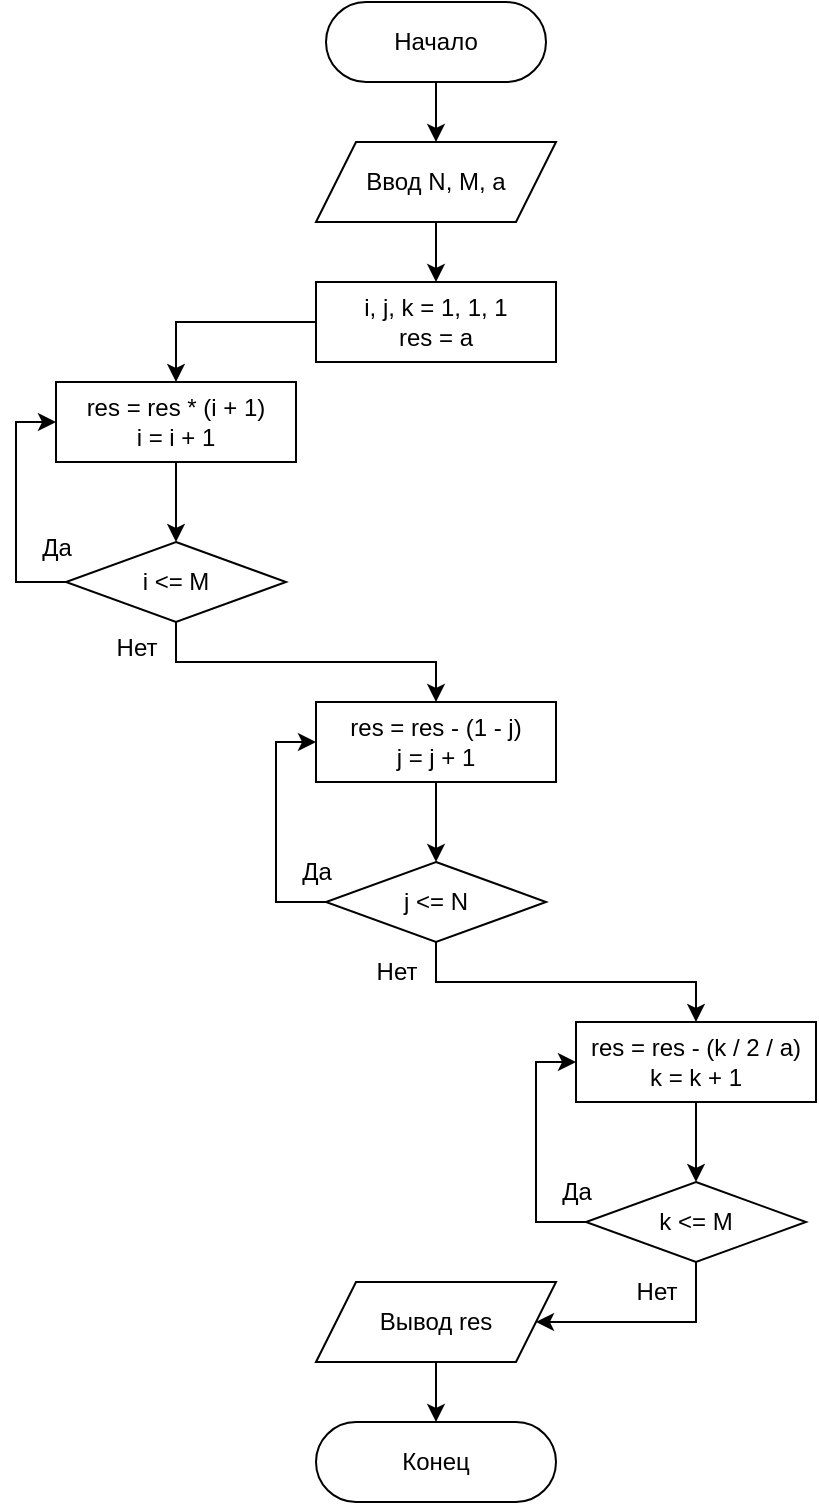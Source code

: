 <mxfile version="24.3.0" type="device">
  <diagram name="Страница — 1" id="fY1QoJU-OQZtq0JVKS2O">
    <mxGraphModel dx="1347" dy="858" grid="1" gridSize="10" guides="1" tooltips="1" connect="1" arrows="1" fold="1" page="1" pageScale="1" pageWidth="827" pageHeight="1169" math="0" shadow="0">
      <root>
        <mxCell id="0" />
        <mxCell id="1" parent="0" />
        <mxCell id="FCDDlftEFKD7IuRjlUL4-1" value="Начало" style="rounded=1;whiteSpace=wrap;html=1;arcSize=50;" parent="1" vertex="1">
          <mxGeometry x="345" y="210" width="110" height="40" as="geometry" />
        </mxCell>
        <mxCell id="FCDDlftEFKD7IuRjlUL4-2" value="Ввод N, M, a" style="shape=parallelogram;perimeter=parallelogramPerimeter;whiteSpace=wrap;html=1;fixedSize=1;" parent="1" vertex="1">
          <mxGeometry x="340" y="280" width="120" height="40" as="geometry" />
        </mxCell>
        <mxCell id="FCDDlftEFKD7IuRjlUL4-4" value="i &amp;lt;= M" style="rhombus;whiteSpace=wrap;html=1;" parent="1" vertex="1">
          <mxGeometry x="215" y="480" width="110" height="40" as="geometry" />
        </mxCell>
        <mxCell id="FCDDlftEFKD7IuRjlUL4-5" value="" style="endArrow=classic;html=1;rounded=0;exitX=0.5;exitY=1;exitDx=0;exitDy=0;entryX=0.5;entryY=0;entryDx=0;entryDy=0;" parent="1" source="FCDDlftEFKD7IuRjlUL4-7" target="FCDDlftEFKD7IuRjlUL4-4" edge="1">
          <mxGeometry width="50" height="50" relative="1" as="geometry">
            <mxPoint x="170" y="460" as="sourcePoint" />
            <mxPoint x="210" y="480" as="targetPoint" />
          </mxGeometry>
        </mxCell>
        <mxCell id="FCDDlftEFKD7IuRjlUL4-6" value="i, j, k = 1, 1, 1&lt;div&gt;res = a&lt;/div&gt;" style="rounded=0;whiteSpace=wrap;html=1;" parent="1" vertex="1">
          <mxGeometry x="340" y="350" width="120" height="40" as="geometry" />
        </mxCell>
        <mxCell id="FCDDlftEFKD7IuRjlUL4-7" value="res = res * (i + 1)&lt;div&gt;i = i + 1&lt;/div&gt;" style="rounded=0;whiteSpace=wrap;html=1;" parent="1" vertex="1">
          <mxGeometry x="210" y="400" width="120" height="40" as="geometry" />
        </mxCell>
        <mxCell id="FCDDlftEFKD7IuRjlUL4-10" value="" style="endArrow=classic;html=1;rounded=0;exitX=0;exitY=0.5;exitDx=0;exitDy=0;entryX=0;entryY=0.5;entryDx=0;entryDy=0;" parent="1" source="FCDDlftEFKD7IuRjlUL4-4" target="FCDDlftEFKD7IuRjlUL4-7" edge="1">
          <mxGeometry width="50" height="50" relative="1" as="geometry">
            <mxPoint x="150" y="540" as="sourcePoint" />
            <mxPoint x="210" y="420" as="targetPoint" />
            <Array as="points">
              <mxPoint x="190" y="500" />
              <mxPoint x="190" y="420" />
            </Array>
          </mxGeometry>
        </mxCell>
        <mxCell id="FCDDlftEFKD7IuRjlUL4-12" value="" style="endArrow=classic;html=1;rounded=0;exitX=0.5;exitY=1;exitDx=0;exitDy=0;entryX=0.5;entryY=0;entryDx=0;entryDy=0;" parent="1" source="FCDDlftEFKD7IuRjlUL4-1" target="FCDDlftEFKD7IuRjlUL4-2" edge="1">
          <mxGeometry width="50" height="50" relative="1" as="geometry">
            <mxPoint x="120" y="360" as="sourcePoint" />
            <mxPoint x="170" y="310" as="targetPoint" />
          </mxGeometry>
        </mxCell>
        <mxCell id="FCDDlftEFKD7IuRjlUL4-13" value="" style="endArrow=classic;html=1;rounded=0;exitX=0.5;exitY=1;exitDx=0;exitDy=0;entryX=0.5;entryY=0;entryDx=0;entryDy=0;" parent="1" source="FCDDlftEFKD7IuRjlUL4-2" target="FCDDlftEFKD7IuRjlUL4-6" edge="1">
          <mxGeometry width="50" height="50" relative="1" as="geometry">
            <mxPoint x="140" y="420" as="sourcePoint" />
            <mxPoint x="190" y="370" as="targetPoint" />
          </mxGeometry>
        </mxCell>
        <mxCell id="FCDDlftEFKD7IuRjlUL4-14" value="" style="endArrow=classic;html=1;rounded=0;exitX=0;exitY=0.5;exitDx=0;exitDy=0;entryX=0.5;entryY=0;entryDx=0;entryDy=0;" parent="1" source="FCDDlftEFKD7IuRjlUL4-6" target="FCDDlftEFKD7IuRjlUL4-7" edge="1">
          <mxGeometry width="50" height="50" relative="1" as="geometry">
            <mxPoint x="180" y="450" as="sourcePoint" />
            <mxPoint x="200" y="380" as="targetPoint" />
            <Array as="points">
              <mxPoint x="270" y="370" />
            </Array>
          </mxGeometry>
        </mxCell>
        <mxCell id="FCDDlftEFKD7IuRjlUL4-33" value="Вывод res" style="shape=parallelogram;perimeter=parallelogramPerimeter;whiteSpace=wrap;html=1;fixedSize=1;" parent="1" vertex="1">
          <mxGeometry x="340" y="850" width="120" height="40" as="geometry" />
        </mxCell>
        <mxCell id="WhuMb2386Gyjq8ZemSzE-1" value="" style="endArrow=classic;html=1;rounded=0;exitX=0.5;exitY=1;exitDx=0;exitDy=0;" parent="1" source="FCDDlftEFKD7IuRjlUL4-33" target="FCDDlftEFKD7IuRjlUL4-35" edge="1">
          <mxGeometry width="50" height="50" relative="1" as="geometry">
            <mxPoint x="400" y="910" as="sourcePoint" />
            <mxPoint x="400" y="1020" as="targetPoint" />
            <Array as="points" />
          </mxGeometry>
        </mxCell>
        <mxCell id="FCDDlftEFKD7IuRjlUL4-35" value="Конец" style="rounded=1;whiteSpace=wrap;html=1;arcSize=50;" parent="1" vertex="1">
          <mxGeometry x="340" y="920" width="120" height="40" as="geometry" />
        </mxCell>
        <mxCell id="WhuMb2386Gyjq8ZemSzE-2" value="res = res - (1 - j)&lt;div&gt;j = j&lt;span style=&quot;background-color: initial;&quot;&gt;&amp;nbsp;+ 1&lt;/span&gt;&lt;br&gt;&lt;/div&gt;" style="rounded=0;whiteSpace=wrap;html=1;" parent="1" vertex="1">
          <mxGeometry x="340" y="560" width="120" height="40" as="geometry" />
        </mxCell>
        <mxCell id="WhuMb2386Gyjq8ZemSzE-3" value="res = res - (k / 2 / a)&lt;div&gt;k = k + 1&lt;br&gt;&lt;/div&gt;" style="rounded=0;whiteSpace=wrap;html=1;" parent="1" vertex="1">
          <mxGeometry x="470" y="720" width="120" height="40" as="geometry" />
        </mxCell>
        <mxCell id="WhuMb2386Gyjq8ZemSzE-4" value="j &amp;lt;= N" style="rhombus;whiteSpace=wrap;html=1;" parent="1" vertex="1">
          <mxGeometry x="345" y="640" width="110" height="40" as="geometry" />
        </mxCell>
        <mxCell id="WhuMb2386Gyjq8ZemSzE-5" value="k &amp;lt;= M" style="rhombus;whiteSpace=wrap;html=1;" parent="1" vertex="1">
          <mxGeometry x="475" y="800" width="110" height="40" as="geometry" />
        </mxCell>
        <mxCell id="WhuMb2386Gyjq8ZemSzE-8" value="" style="endArrow=classic;html=1;rounded=0;exitX=0.5;exitY=1;exitDx=0;exitDy=0;entryX=0.5;entryY=0;entryDx=0;entryDy=0;" parent="1" source="WhuMb2386Gyjq8ZemSzE-2" target="WhuMb2386Gyjq8ZemSzE-4" edge="1">
          <mxGeometry width="50" height="50" relative="1" as="geometry">
            <mxPoint x="200" y="750" as="sourcePoint" />
            <mxPoint x="250" y="700" as="targetPoint" />
          </mxGeometry>
        </mxCell>
        <mxCell id="WhuMb2386Gyjq8ZemSzE-9" value="" style="endArrow=classic;html=1;rounded=0;exitX=0.5;exitY=1;exitDx=0;exitDy=0;entryX=0.5;entryY=0;entryDx=0;entryDy=0;" parent="1" source="WhuMb2386Gyjq8ZemSzE-3" target="WhuMb2386Gyjq8ZemSzE-5" edge="1">
          <mxGeometry width="50" height="50" relative="1" as="geometry">
            <mxPoint x="200" y="830" as="sourcePoint" />
            <mxPoint x="250" y="780" as="targetPoint" />
          </mxGeometry>
        </mxCell>
        <mxCell id="WhuMb2386Gyjq8ZemSzE-10" value="" style="endArrow=classic;html=1;rounded=0;exitX=0;exitY=0.5;exitDx=0;exitDy=0;entryX=0;entryY=0.5;entryDx=0;entryDy=0;" parent="1" source="WhuMb2386Gyjq8ZemSzE-4" target="WhuMb2386Gyjq8ZemSzE-2" edge="1">
          <mxGeometry width="50" height="50" relative="1" as="geometry">
            <mxPoint x="250" y="770" as="sourcePoint" />
            <mxPoint x="320" y="540" as="targetPoint" />
            <Array as="points">
              <mxPoint x="320" y="660" />
              <mxPoint x="320" y="580" />
            </Array>
          </mxGeometry>
        </mxCell>
        <mxCell id="WhuMb2386Gyjq8ZemSzE-11" value="" style="endArrow=classic;html=1;rounded=0;exitX=0;exitY=0.5;exitDx=0;exitDy=0;entryX=0;entryY=0.5;entryDx=0;entryDy=0;" parent="1" edge="1">
          <mxGeometry width="50" height="50" relative="1" as="geometry">
            <mxPoint x="475" y="820" as="sourcePoint" />
            <mxPoint x="470" y="740" as="targetPoint" />
            <Array as="points">
              <mxPoint x="450" y="820" />
              <mxPoint x="450" y="740" />
            </Array>
          </mxGeometry>
        </mxCell>
        <mxCell id="e_ji609ztie-ywMOsWCJ-1" value="" style="endArrow=classic;html=1;rounded=0;exitX=0.5;exitY=1;exitDx=0;exitDy=0;entryX=0.5;entryY=0;entryDx=0;entryDy=0;" edge="1" parent="1" source="FCDDlftEFKD7IuRjlUL4-4" target="WhuMb2386Gyjq8ZemSzE-2">
          <mxGeometry width="50" height="50" relative="1" as="geometry">
            <mxPoint x="190" y="600" as="sourcePoint" />
            <mxPoint x="430" y="540" as="targetPoint" />
            <Array as="points">
              <mxPoint x="270" y="540" />
              <mxPoint x="400" y="540" />
            </Array>
          </mxGeometry>
        </mxCell>
        <mxCell id="e_ji609ztie-ywMOsWCJ-2" value="" style="endArrow=classic;html=1;rounded=0;exitX=0.5;exitY=1;exitDx=0;exitDy=0;entryX=0.5;entryY=0;entryDx=0;entryDy=0;" edge="1" parent="1" source="WhuMb2386Gyjq8ZemSzE-4" target="WhuMb2386Gyjq8ZemSzE-3">
          <mxGeometry width="50" height="50" relative="1" as="geometry">
            <mxPoint x="300" y="770" as="sourcePoint" />
            <mxPoint x="520" y="700" as="targetPoint" />
            <Array as="points">
              <mxPoint x="400" y="700" />
              <mxPoint x="530" y="700" />
            </Array>
          </mxGeometry>
        </mxCell>
        <mxCell id="e_ji609ztie-ywMOsWCJ-3" value="" style="endArrow=classic;html=1;rounded=0;exitX=0.5;exitY=1;exitDx=0;exitDy=0;entryX=1;entryY=0.5;entryDx=0;entryDy=0;" edge="1" parent="1" source="WhuMb2386Gyjq8ZemSzE-5" target="FCDDlftEFKD7IuRjlUL4-33">
          <mxGeometry width="50" height="50" relative="1" as="geometry">
            <mxPoint x="230" y="870" as="sourcePoint" />
            <mxPoint x="560" y="960" as="targetPoint" />
            <Array as="points">
              <mxPoint x="530" y="870" />
            </Array>
          </mxGeometry>
        </mxCell>
        <mxCell id="e_ji609ztie-ywMOsWCJ-4" value="Нет" style="text;html=1;align=center;verticalAlign=middle;resizable=0;points=[];autosize=1;strokeColor=none;fillColor=none;" vertex="1" parent="1">
          <mxGeometry x="230" y="518" width="40" height="30" as="geometry" />
        </mxCell>
        <mxCell id="e_ji609ztie-ywMOsWCJ-5" value="Да" style="text;html=1;align=center;verticalAlign=middle;resizable=0;points=[];autosize=1;strokeColor=none;fillColor=none;" vertex="1" parent="1">
          <mxGeometry x="190" y="468" width="40" height="30" as="geometry" />
        </mxCell>
        <mxCell id="e_ji609ztie-ywMOsWCJ-6" value="Нет" style="text;html=1;align=center;verticalAlign=middle;resizable=0;points=[];autosize=1;strokeColor=none;fillColor=none;" vertex="1" parent="1">
          <mxGeometry x="360" y="680" width="40" height="30" as="geometry" />
        </mxCell>
        <mxCell id="e_ji609ztie-ywMOsWCJ-7" value="Да" style="text;html=1;align=center;verticalAlign=middle;resizable=0;points=[];autosize=1;strokeColor=none;fillColor=none;" vertex="1" parent="1">
          <mxGeometry x="320" y="630" width="40" height="30" as="geometry" />
        </mxCell>
        <mxCell id="e_ji609ztie-ywMOsWCJ-8" value="Нет" style="text;html=1;align=center;verticalAlign=middle;resizable=0;points=[];autosize=1;strokeColor=none;fillColor=none;" vertex="1" parent="1">
          <mxGeometry x="490" y="840" width="40" height="30" as="geometry" />
        </mxCell>
        <mxCell id="e_ji609ztie-ywMOsWCJ-9" value="Да" style="text;html=1;align=center;verticalAlign=middle;resizable=0;points=[];autosize=1;strokeColor=none;fillColor=none;" vertex="1" parent="1">
          <mxGeometry x="450" y="790" width="40" height="30" as="geometry" />
        </mxCell>
      </root>
    </mxGraphModel>
  </diagram>
</mxfile>
